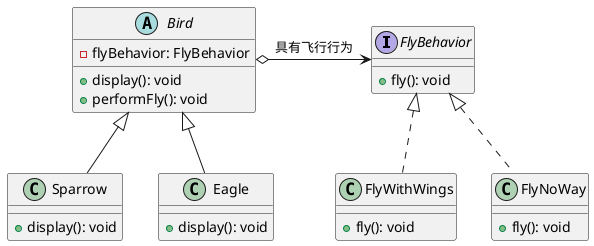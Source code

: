 @startuml
' 设置默认语言为Java
!define LANGUAGE java

' FlyBehavior接口，定义飞行行为
interface FlyBehavior {
  + fly(): void
}

' Bird抽象类，鸟类的共同特性
abstract class Bird {
  - flyBehavior: FlyBehavior
  + display(): void
  + performFly(): void
}

' 实现不同飞行行为的类
class FlyWithWings implements FlyBehavior {
  + fly(): void
}

class FlyNoWay implements FlyBehavior {
  + fly(): void
}

' 具体鸟类：麻雀
class Sparrow extends Bird {
  + display(): void
}

' 具体鸟类：老鹰
class Eagle extends Bird {
  + display(): void
}

Bird o-> FlyBehavior : 具有飞行行为
@enduml

